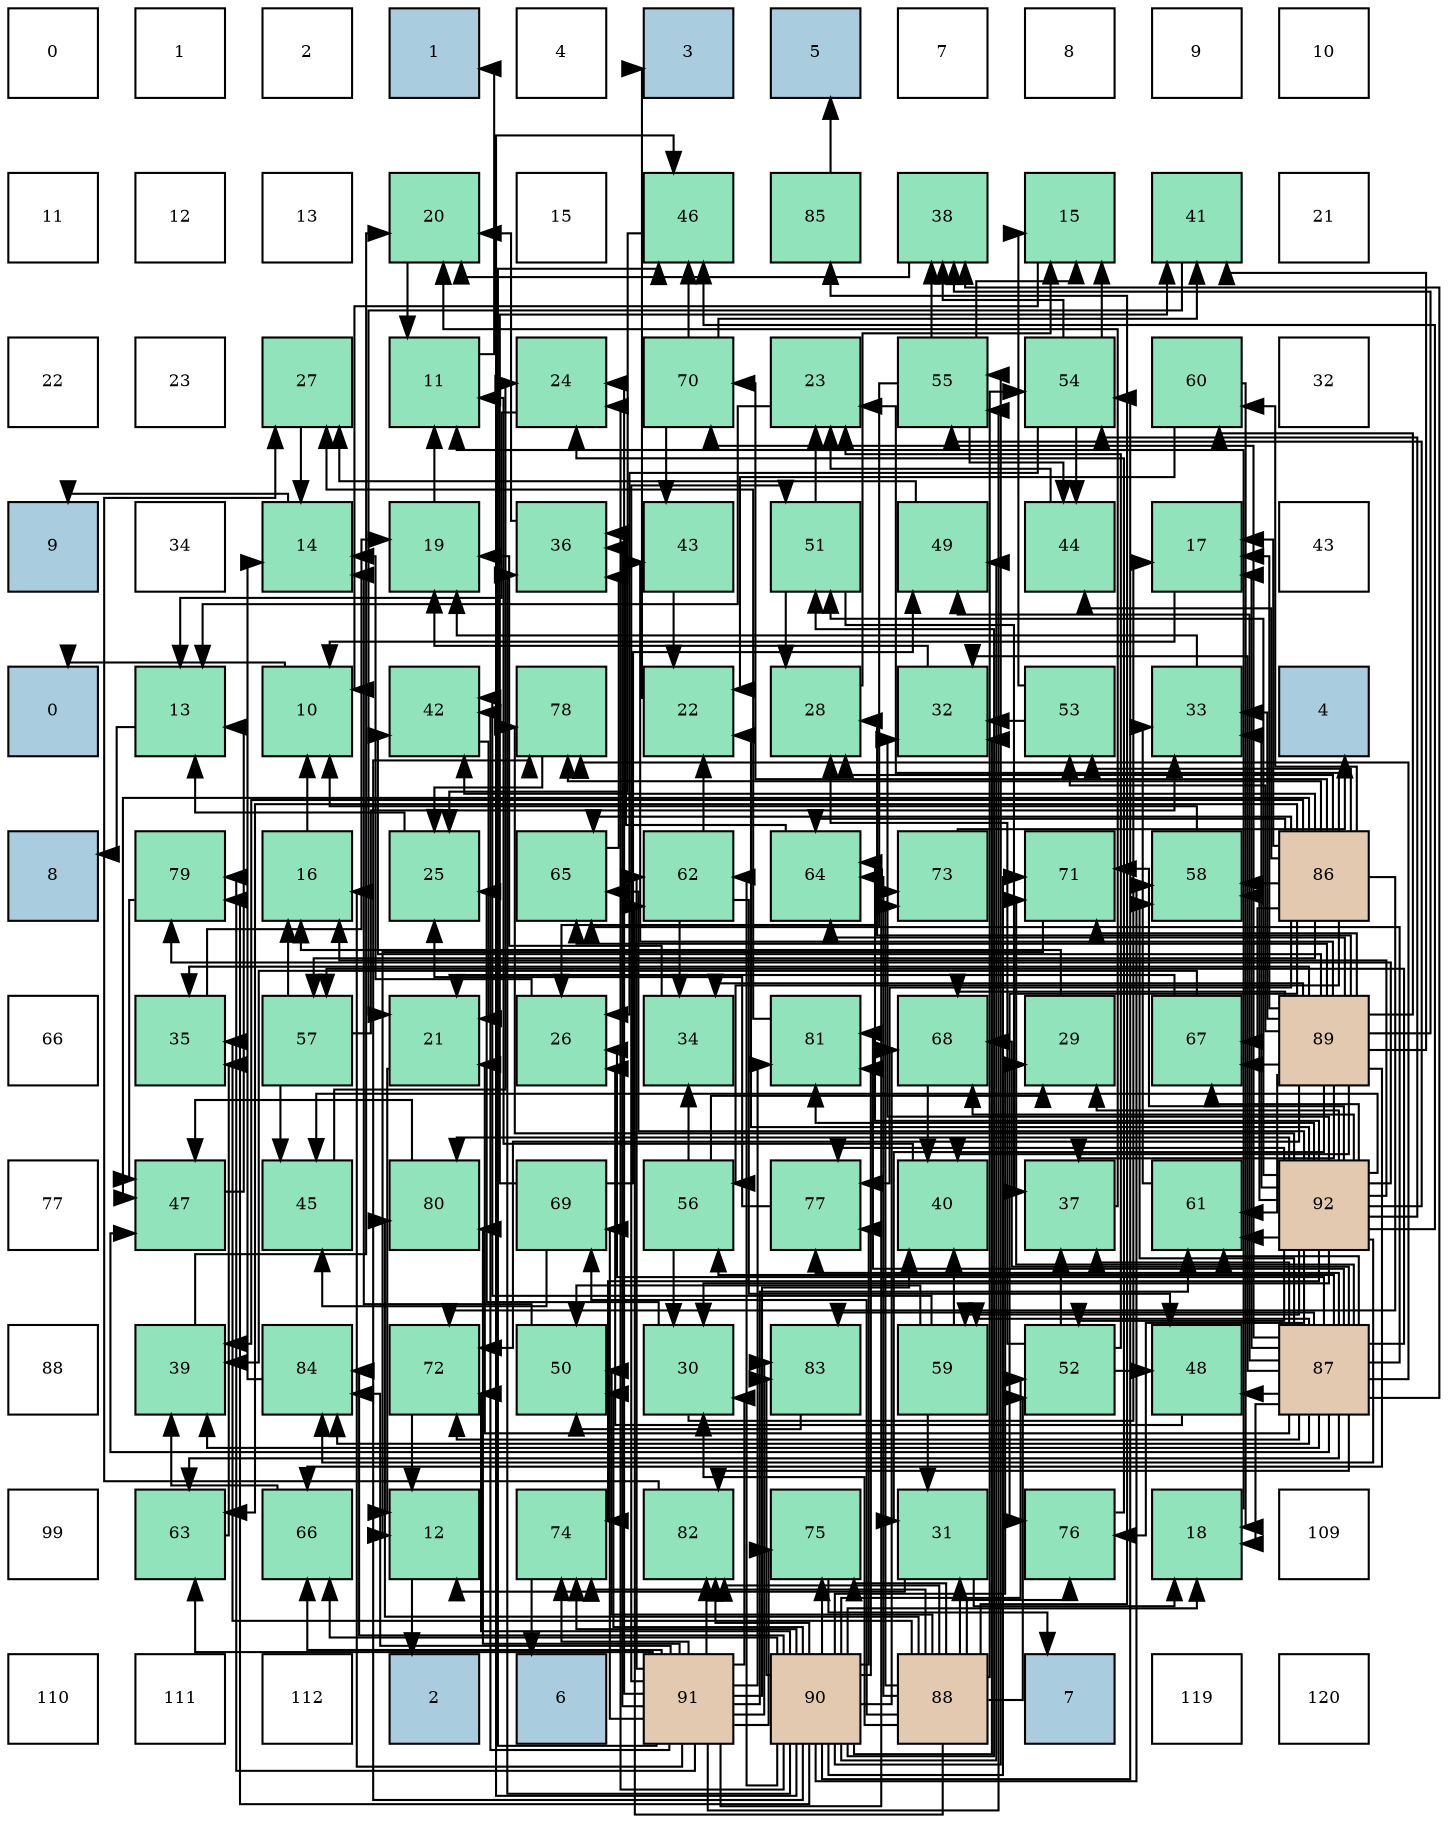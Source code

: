 digraph layout{
 rankdir=TB;
 splines=ortho;
 node [style=filled shape=square fixedsize=true width=0.6];
0[label="0", fontsize=8, fillcolor="#ffffff"];
1[label="1", fontsize=8, fillcolor="#ffffff"];
2[label="2", fontsize=8, fillcolor="#ffffff"];
3[label="1", fontsize=8, fillcolor="#a9ccde"];
4[label="4", fontsize=8, fillcolor="#ffffff"];
5[label="3", fontsize=8, fillcolor="#a9ccde"];
6[label="5", fontsize=8, fillcolor="#a9ccde"];
7[label="7", fontsize=8, fillcolor="#ffffff"];
8[label="8", fontsize=8, fillcolor="#ffffff"];
9[label="9", fontsize=8, fillcolor="#ffffff"];
10[label="10", fontsize=8, fillcolor="#ffffff"];
11[label="11", fontsize=8, fillcolor="#ffffff"];
12[label="12", fontsize=8, fillcolor="#ffffff"];
13[label="13", fontsize=8, fillcolor="#ffffff"];
14[label="20", fontsize=8, fillcolor="#91e3bb"];
15[label="15", fontsize=8, fillcolor="#ffffff"];
16[label="46", fontsize=8, fillcolor="#91e3bb"];
17[label="85", fontsize=8, fillcolor="#91e3bb"];
18[label="38", fontsize=8, fillcolor="#91e3bb"];
19[label="15", fontsize=8, fillcolor="#91e3bb"];
20[label="41", fontsize=8, fillcolor="#91e3bb"];
21[label="21", fontsize=8, fillcolor="#ffffff"];
22[label="22", fontsize=8, fillcolor="#ffffff"];
23[label="23", fontsize=8, fillcolor="#ffffff"];
24[label="27", fontsize=8, fillcolor="#91e3bb"];
25[label="11", fontsize=8, fillcolor="#91e3bb"];
26[label="24", fontsize=8, fillcolor="#91e3bb"];
27[label="70", fontsize=8, fillcolor="#91e3bb"];
28[label="23", fontsize=8, fillcolor="#91e3bb"];
29[label="55", fontsize=8, fillcolor="#91e3bb"];
30[label="54", fontsize=8, fillcolor="#91e3bb"];
31[label="60", fontsize=8, fillcolor="#91e3bb"];
32[label="32", fontsize=8, fillcolor="#ffffff"];
33[label="9", fontsize=8, fillcolor="#a9ccde"];
34[label="34", fontsize=8, fillcolor="#ffffff"];
35[label="14", fontsize=8, fillcolor="#91e3bb"];
36[label="19", fontsize=8, fillcolor="#91e3bb"];
37[label="36", fontsize=8, fillcolor="#91e3bb"];
38[label="43", fontsize=8, fillcolor="#91e3bb"];
39[label="51", fontsize=8, fillcolor="#91e3bb"];
40[label="49", fontsize=8, fillcolor="#91e3bb"];
41[label="44", fontsize=8, fillcolor="#91e3bb"];
42[label="17", fontsize=8, fillcolor="#91e3bb"];
43[label="43", fontsize=8, fillcolor="#ffffff"];
44[label="0", fontsize=8, fillcolor="#a9ccde"];
45[label="13", fontsize=8, fillcolor="#91e3bb"];
46[label="10", fontsize=8, fillcolor="#91e3bb"];
47[label="42", fontsize=8, fillcolor="#91e3bb"];
48[label="78", fontsize=8, fillcolor="#91e3bb"];
49[label="22", fontsize=8, fillcolor="#91e3bb"];
50[label="28", fontsize=8, fillcolor="#91e3bb"];
51[label="32", fontsize=8, fillcolor="#91e3bb"];
52[label="53", fontsize=8, fillcolor="#91e3bb"];
53[label="33", fontsize=8, fillcolor="#91e3bb"];
54[label="4", fontsize=8, fillcolor="#a9ccde"];
55[label="8", fontsize=8, fillcolor="#a9ccde"];
56[label="79", fontsize=8, fillcolor="#91e3bb"];
57[label="16", fontsize=8, fillcolor="#91e3bb"];
58[label="25", fontsize=8, fillcolor="#91e3bb"];
59[label="65", fontsize=8, fillcolor="#91e3bb"];
60[label="62", fontsize=8, fillcolor="#91e3bb"];
61[label="64", fontsize=8, fillcolor="#91e3bb"];
62[label="73", fontsize=8, fillcolor="#91e3bb"];
63[label="71", fontsize=8, fillcolor="#91e3bb"];
64[label="58", fontsize=8, fillcolor="#91e3bb"];
65[label="86", fontsize=8, fillcolor="#e3c9af"];
66[label="66", fontsize=8, fillcolor="#ffffff"];
67[label="35", fontsize=8, fillcolor="#91e3bb"];
68[label="57", fontsize=8, fillcolor="#91e3bb"];
69[label="21", fontsize=8, fillcolor="#91e3bb"];
70[label="26", fontsize=8, fillcolor="#91e3bb"];
71[label="34", fontsize=8, fillcolor="#91e3bb"];
72[label="81", fontsize=8, fillcolor="#91e3bb"];
73[label="68", fontsize=8, fillcolor="#91e3bb"];
74[label="29", fontsize=8, fillcolor="#91e3bb"];
75[label="67", fontsize=8, fillcolor="#91e3bb"];
76[label="89", fontsize=8, fillcolor="#e3c9af"];
77[label="77", fontsize=8, fillcolor="#ffffff"];
78[label="47", fontsize=8, fillcolor="#91e3bb"];
79[label="45", fontsize=8, fillcolor="#91e3bb"];
80[label="80", fontsize=8, fillcolor="#91e3bb"];
81[label="69", fontsize=8, fillcolor="#91e3bb"];
82[label="56", fontsize=8, fillcolor="#91e3bb"];
83[label="77", fontsize=8, fillcolor="#91e3bb"];
84[label="40", fontsize=8, fillcolor="#91e3bb"];
85[label="37", fontsize=8, fillcolor="#91e3bb"];
86[label="61", fontsize=8, fillcolor="#91e3bb"];
87[label="92", fontsize=8, fillcolor="#e3c9af"];
88[label="88", fontsize=8, fillcolor="#ffffff"];
89[label="39", fontsize=8, fillcolor="#91e3bb"];
90[label="84", fontsize=8, fillcolor="#91e3bb"];
91[label="72", fontsize=8, fillcolor="#91e3bb"];
92[label="50", fontsize=8, fillcolor="#91e3bb"];
93[label="30", fontsize=8, fillcolor="#91e3bb"];
94[label="83", fontsize=8, fillcolor="#91e3bb"];
95[label="59", fontsize=8, fillcolor="#91e3bb"];
96[label="52", fontsize=8, fillcolor="#91e3bb"];
97[label="48", fontsize=8, fillcolor="#91e3bb"];
98[label="87", fontsize=8, fillcolor="#e3c9af"];
99[label="99", fontsize=8, fillcolor="#ffffff"];
100[label="63", fontsize=8, fillcolor="#91e3bb"];
101[label="66", fontsize=8, fillcolor="#91e3bb"];
102[label="12", fontsize=8, fillcolor="#91e3bb"];
103[label="74", fontsize=8, fillcolor="#91e3bb"];
104[label="82", fontsize=8, fillcolor="#91e3bb"];
105[label="75", fontsize=8, fillcolor="#91e3bb"];
106[label="31", fontsize=8, fillcolor="#91e3bb"];
107[label="76", fontsize=8, fillcolor="#91e3bb"];
108[label="18", fontsize=8, fillcolor="#91e3bb"];
109[label="109", fontsize=8, fillcolor="#ffffff"];
110[label="110", fontsize=8, fillcolor="#ffffff"];
111[label="111", fontsize=8, fillcolor="#ffffff"];
112[label="112", fontsize=8, fillcolor="#ffffff"];
113[label="2", fontsize=8, fillcolor="#a9ccde"];
114[label="6", fontsize=8, fillcolor="#a9ccde"];
115[label="91", fontsize=8, fillcolor="#e3c9af"];
116[label="90", fontsize=8, fillcolor="#e3c9af"];
117[label="88", fontsize=8, fillcolor="#e3c9af"];
118[label="7", fontsize=8, fillcolor="#a9ccde"];
119[label="119", fontsize=8, fillcolor="#ffffff"];
120[label="120", fontsize=8, fillcolor="#ffffff"];
edge [constraint=false, style=vis];46 -> 44;
25 -> 3;
102 -> 113;
45 -> 55;
35 -> 33;
19 -> 46;
57 -> 46;
42 -> 46;
108 -> 25;
36 -> 25;
14 -> 25;
69 -> 102;
49 -> 5;
28 -> 45;
26 -> 45;
58 -> 45;
70 -> 35;
24 -> 35;
50 -> 19;
74 -> 57;
93 -> 42;
93 -> 58;
106 -> 102;
106 -> 108;
51 -> 36;
53 -> 36;
71 -> 36;
67 -> 36;
37 -> 14;
85 -> 14;
18 -> 14;
89 -> 14;
84 -> 25;
20 -> 69;
47 -> 69;
38 -> 49;
41 -> 28;
79 -> 26;
16 -> 58;
78 -> 45;
97 -> 70;
40 -> 24;
92 -> 35;
39 -> 28;
39 -> 50;
39 -> 85;
96 -> 28;
96 -> 50;
96 -> 85;
96 -> 97;
52 -> 19;
52 -> 51;
30 -> 19;
30 -> 70;
30 -> 18;
30 -> 41;
29 -> 19;
29 -> 70;
29 -> 18;
29 -> 41;
82 -> 74;
82 -> 93;
82 -> 71;
68 -> 57;
68 -> 53;
68 -> 79;
64 -> 46;
95 -> 106;
95 -> 84;
95 -> 47;
95 -> 92;
31 -> 108;
31 -> 49;
86 -> 53;
60 -> 49;
60 -> 71;
60 -> 97;
100 -> 67;
61 -> 37;
59 -> 37;
101 -> 89;
75 -> 69;
75 -> 89;
73 -> 84;
81 -> 20;
81 -> 79;
81 -> 40;
27 -> 20;
27 -> 38;
27 -> 16;
63 -> 102;
91 -> 102;
62 -> 54;
103 -> 114;
105 -> 118;
107 -> 26;
83 -> 58;
48 -> 58;
56 -> 78;
80 -> 78;
72 -> 24;
104 -> 24;
94 -> 92;
90 -> 35;
17 -> 6;
65 -> 42;
65 -> 28;
65 -> 50;
65 -> 89;
65 -> 47;
65 -> 41;
65 -> 78;
65 -> 52;
65 -> 82;
65 -> 68;
65 -> 64;
65 -> 31;
65 -> 100;
65 -> 61;
65 -> 59;
65 -> 75;
65 -> 27;
65 -> 91;
65 -> 107;
65 -> 83;
65 -> 48;
98 -> 42;
98 -> 108;
98 -> 69;
98 -> 70;
98 -> 51;
98 -> 85;
98 -> 18;
98 -> 89;
98 -> 78;
98 -> 97;
98 -> 40;
98 -> 82;
98 -> 68;
98 -> 64;
98 -> 95;
98 -> 86;
98 -> 100;
98 -> 59;
98 -> 73;
98 -> 27;
98 -> 63;
98 -> 91;
98 -> 83;
98 -> 48;
98 -> 72;
98 -> 104;
98 -> 94;
98 -> 90;
117 -> 93;
117 -> 106;
117 -> 67;
117 -> 92;
117 -> 96;
117 -> 30;
117 -> 60;
117 -> 61;
117 -> 81;
117 -> 62;
117 -> 103;
117 -> 105;
117 -> 107;
117 -> 80;
117 -> 104;
117 -> 17;
76 -> 42;
76 -> 50;
76 -> 106;
76 -> 53;
76 -> 71;
76 -> 67;
76 -> 85;
76 -> 18;
76 -> 84;
76 -> 20;
76 -> 47;
76 -> 38;
76 -> 52;
76 -> 31;
76 -> 86;
76 -> 61;
76 -> 59;
76 -> 101;
76 -> 75;
76 -> 73;
76 -> 63;
76 -> 91;
116 -> 108;
116 -> 26;
116 -> 74;
116 -> 51;
116 -> 37;
116 -> 16;
116 -> 40;
116 -> 92;
116 -> 39;
116 -> 96;
116 -> 30;
116 -> 29;
116 -> 64;
116 -> 60;
116 -> 101;
116 -> 73;
116 -> 63;
116 -> 91;
116 -> 103;
116 -> 105;
116 -> 83;
116 -> 48;
116 -> 56;
116 -> 72;
116 -> 104;
116 -> 94;
116 -> 90;
115 -> 57;
115 -> 26;
115 -> 93;
115 -> 37;
115 -> 84;
115 -> 47;
115 -> 16;
115 -> 39;
115 -> 29;
115 -> 86;
115 -> 60;
115 -> 100;
115 -> 101;
115 -> 81;
115 -> 62;
115 -> 103;
115 -> 105;
115 -> 56;
115 -> 80;
115 -> 72;
115 -> 104;
115 -> 94;
115 -> 90;
87 -> 57;
87 -> 49;
87 -> 74;
87 -> 93;
87 -> 51;
87 -> 53;
87 -> 79;
87 -> 16;
87 -> 39;
87 -> 96;
87 -> 30;
87 -> 29;
87 -> 64;
87 -> 95;
87 -> 86;
87 -> 61;
87 -> 59;
87 -> 75;
87 -> 73;
87 -> 63;
87 -> 103;
87 -> 107;
87 -> 83;
87 -> 48;
87 -> 56;
87 -> 80;
87 -> 72;
87 -> 90;
edge [constraint=true, style=invis];
0 -> 11 -> 22 -> 33 -> 44 -> 55 -> 66 -> 77 -> 88 -> 99 -> 110;
1 -> 12 -> 23 -> 34 -> 45 -> 56 -> 67 -> 78 -> 89 -> 100 -> 111;
2 -> 13 -> 24 -> 35 -> 46 -> 57 -> 68 -> 79 -> 90 -> 101 -> 112;
3 -> 14 -> 25 -> 36 -> 47 -> 58 -> 69 -> 80 -> 91 -> 102 -> 113;
4 -> 15 -> 26 -> 37 -> 48 -> 59 -> 70 -> 81 -> 92 -> 103 -> 114;
5 -> 16 -> 27 -> 38 -> 49 -> 60 -> 71 -> 82 -> 93 -> 104 -> 115;
6 -> 17 -> 28 -> 39 -> 50 -> 61 -> 72 -> 83 -> 94 -> 105 -> 116;
7 -> 18 -> 29 -> 40 -> 51 -> 62 -> 73 -> 84 -> 95 -> 106 -> 117;
8 -> 19 -> 30 -> 41 -> 52 -> 63 -> 74 -> 85 -> 96 -> 107 -> 118;
9 -> 20 -> 31 -> 42 -> 53 -> 64 -> 75 -> 86 -> 97 -> 108 -> 119;
10 -> 21 -> 32 -> 43 -> 54 -> 65 -> 76 -> 87 -> 98 -> 109 -> 120;
rank = same {0 -> 1 -> 2 -> 3 -> 4 -> 5 -> 6 -> 7 -> 8 -> 9 -> 10};
rank = same {11 -> 12 -> 13 -> 14 -> 15 -> 16 -> 17 -> 18 -> 19 -> 20 -> 21};
rank = same {22 -> 23 -> 24 -> 25 -> 26 -> 27 -> 28 -> 29 -> 30 -> 31 -> 32};
rank = same {33 -> 34 -> 35 -> 36 -> 37 -> 38 -> 39 -> 40 -> 41 -> 42 -> 43};
rank = same {44 -> 45 -> 46 -> 47 -> 48 -> 49 -> 50 -> 51 -> 52 -> 53 -> 54};
rank = same {55 -> 56 -> 57 -> 58 -> 59 -> 60 -> 61 -> 62 -> 63 -> 64 -> 65};
rank = same {66 -> 67 -> 68 -> 69 -> 70 -> 71 -> 72 -> 73 -> 74 -> 75 -> 76};
rank = same {77 -> 78 -> 79 -> 80 -> 81 -> 82 -> 83 -> 84 -> 85 -> 86 -> 87};
rank = same {88 -> 89 -> 90 -> 91 -> 92 -> 93 -> 94 -> 95 -> 96 -> 97 -> 98};
rank = same {99 -> 100 -> 101 -> 102 -> 103 -> 104 -> 105 -> 106 -> 107 -> 108 -> 109};
rank = same {110 -> 111 -> 112 -> 113 -> 114 -> 115 -> 116 -> 117 -> 118 -> 119 -> 120};
}